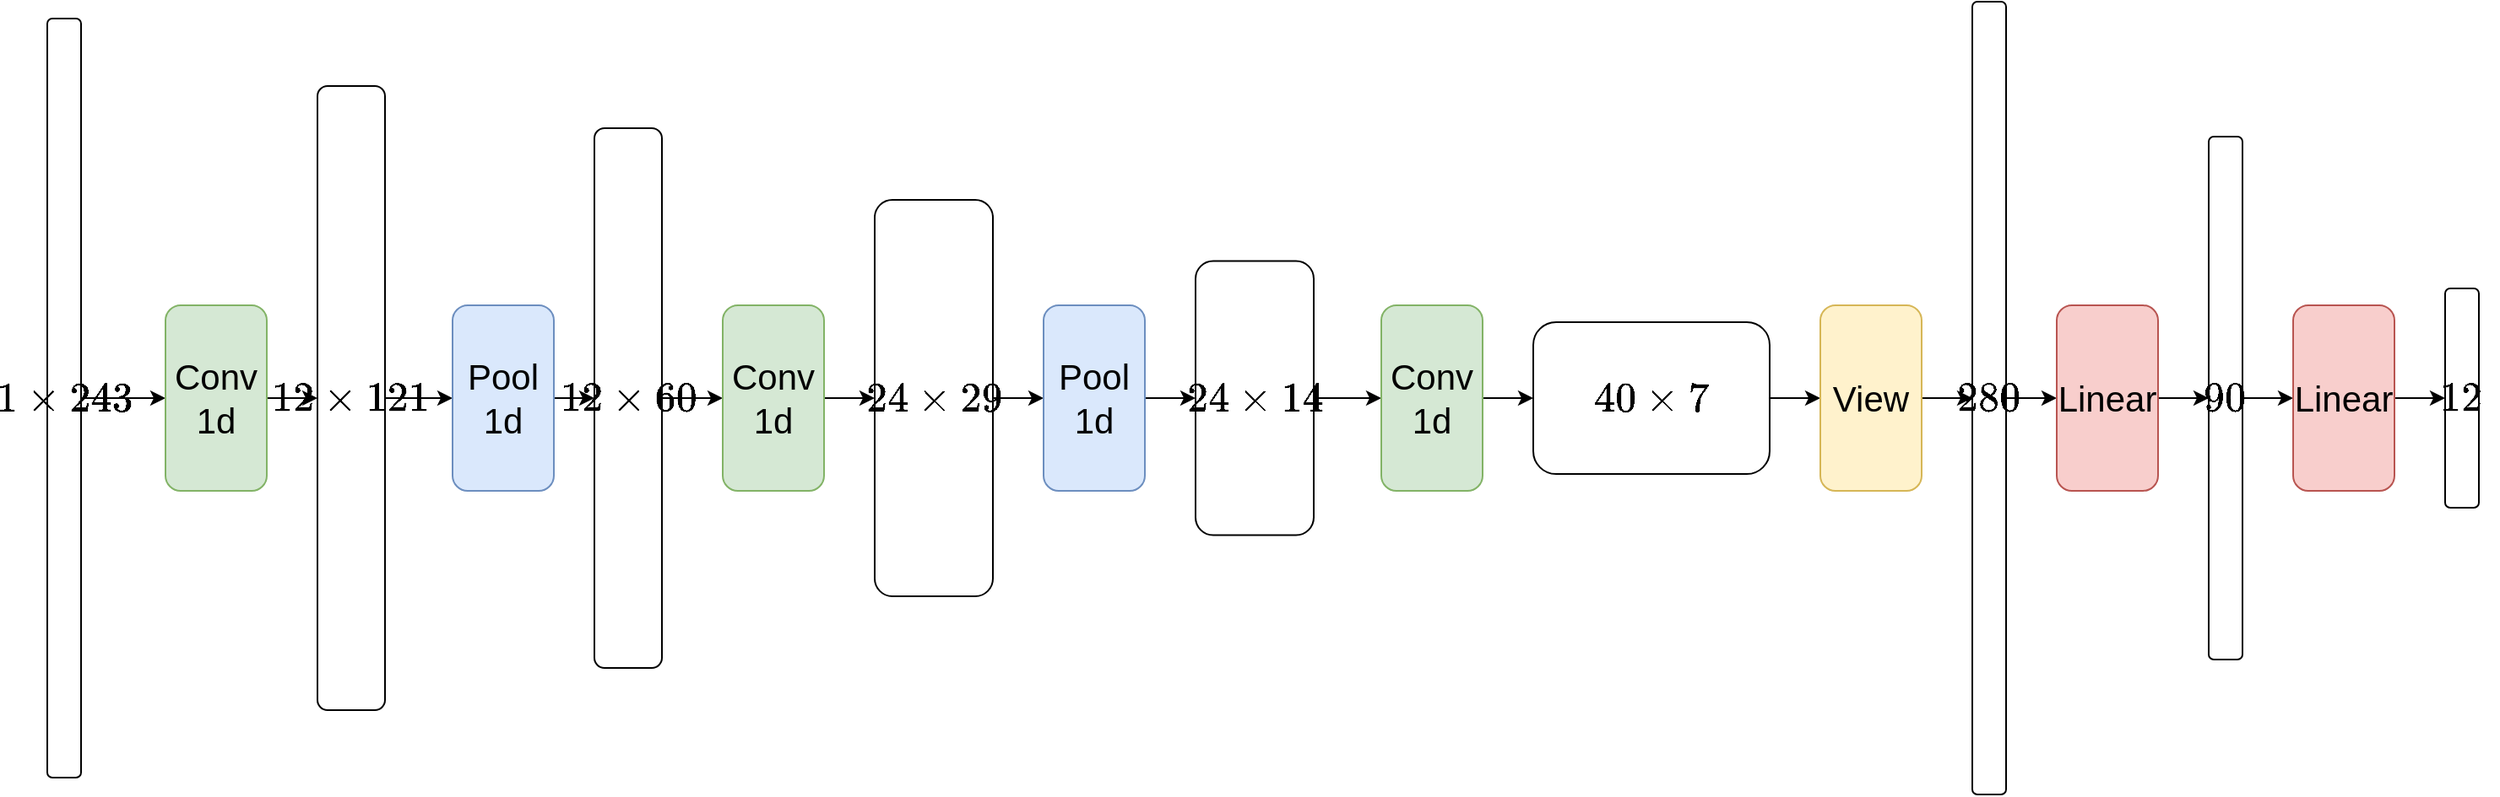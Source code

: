 <mxfile version="19.0.0" type="github">
  <diagram id="W2HWCewwAggoOsEGd6kA" name="Page-1">
    <mxGraphModel dx="1038" dy="571" grid="1" gridSize="10" guides="1" tooltips="1" connect="1" arrows="1" fold="1" page="1" pageScale="1" pageWidth="827" pageHeight="1169" math="1" shadow="0">
      <root>
        <mxCell id="0" />
        <mxCell id="1" parent="0" />
        <mxCell id="Y6VAGOzUiud-aJ9ZeJjK-3" value="" style="edgeStyle=orthogonalEdgeStyle;rounded=0;orthogonalLoop=1;jettySize=auto;html=1;fontSize=21;" edge="1" parent="1" source="Y6VAGOzUiud-aJ9ZeJjK-1" target="Y6VAGOzUiud-aJ9ZeJjK-2">
          <mxGeometry relative="1" as="geometry" />
        </mxCell>
        <mxCell id="Y6VAGOzUiud-aJ9ZeJjK-1" value="&lt;span style=&quot;font-size: 21px;&quot;&gt;\(1\times 243\)&lt;/span&gt;" style="rounded=1;whiteSpace=wrap;html=1;" vertex="1" parent="1">
          <mxGeometry x="70" y="40" width="20" height="450" as="geometry" />
        </mxCell>
        <mxCell id="Y6VAGOzUiud-aJ9ZeJjK-5" value="" style="edgeStyle=orthogonalEdgeStyle;rounded=0;orthogonalLoop=1;jettySize=auto;html=1;fontSize=21;" edge="1" parent="1" source="Y6VAGOzUiud-aJ9ZeJjK-2" target="Y6VAGOzUiud-aJ9ZeJjK-4">
          <mxGeometry relative="1" as="geometry" />
        </mxCell>
        <mxCell id="Y6VAGOzUiud-aJ9ZeJjK-2" value="&lt;font style=&quot;font-size: 21px;&quot;&gt;Conv 1d&lt;/font&gt;" style="rounded=1;whiteSpace=wrap;html=1;fillColor=#d5e8d4;strokeColor=#82b366;" vertex="1" parent="1">
          <mxGeometry x="140" y="210" width="60" height="110" as="geometry" />
        </mxCell>
        <mxCell id="Y6VAGOzUiud-aJ9ZeJjK-7" value="" style="edgeStyle=orthogonalEdgeStyle;rounded=0;orthogonalLoop=1;jettySize=auto;html=1;fontSize=21;entryX=0;entryY=0.5;entryDx=0;entryDy=0;" edge="1" parent="1" source="Y6VAGOzUiud-aJ9ZeJjK-4" target="Y6VAGOzUiud-aJ9ZeJjK-6">
          <mxGeometry relative="1" as="geometry">
            <mxPoint x="590" y="215" as="targetPoint" />
          </mxGeometry>
        </mxCell>
        <mxCell id="Y6VAGOzUiud-aJ9ZeJjK-4" value="&lt;span style=&quot;font-size: 21px;&quot;&gt;\(12\times 121\)&lt;/span&gt;" style="rounded=1;whiteSpace=wrap;html=1;" vertex="1" parent="1">
          <mxGeometry x="230" y="80" width="40" height="370" as="geometry" />
        </mxCell>
        <mxCell id="Y6VAGOzUiud-aJ9ZeJjK-9" value="" style="edgeStyle=orthogonalEdgeStyle;rounded=0;orthogonalLoop=1;jettySize=auto;html=1;fontSize=21;" edge="1" parent="1" source="Y6VAGOzUiud-aJ9ZeJjK-6" target="Y6VAGOzUiud-aJ9ZeJjK-8">
          <mxGeometry relative="1" as="geometry" />
        </mxCell>
        <mxCell id="Y6VAGOzUiud-aJ9ZeJjK-6" value="&lt;font style=&quot;font-size: 21px;&quot;&gt;Pool 1d&lt;/font&gt;" style="rounded=1;whiteSpace=wrap;html=1;fillColor=#dae8fc;strokeColor=#6c8ebf;" vertex="1" parent="1">
          <mxGeometry x="310" y="210" width="60" height="110" as="geometry" />
        </mxCell>
        <mxCell id="Y6VAGOzUiud-aJ9ZeJjK-11" value="" style="edgeStyle=orthogonalEdgeStyle;rounded=0;orthogonalLoop=1;jettySize=auto;html=1;fontSize=21;" edge="1" parent="1" source="Y6VAGOzUiud-aJ9ZeJjK-8" target="Y6VAGOzUiud-aJ9ZeJjK-10">
          <mxGeometry relative="1" as="geometry" />
        </mxCell>
        <mxCell id="Y6VAGOzUiud-aJ9ZeJjK-8" value="&lt;span style=&quot;font-size: 21px;&quot;&gt;\(12\times 60\)&lt;/span&gt;" style="rounded=1;whiteSpace=wrap;html=1;" vertex="1" parent="1">
          <mxGeometry x="394" y="105" width="40" height="320" as="geometry" />
        </mxCell>
        <mxCell id="Y6VAGOzUiud-aJ9ZeJjK-13" value="" style="edgeStyle=orthogonalEdgeStyle;rounded=0;orthogonalLoop=1;jettySize=auto;html=1;fontSize=21;" edge="1" parent="1" source="Y6VAGOzUiud-aJ9ZeJjK-10" target="Y6VAGOzUiud-aJ9ZeJjK-12">
          <mxGeometry relative="1" as="geometry" />
        </mxCell>
        <mxCell id="Y6VAGOzUiud-aJ9ZeJjK-10" value="&lt;font style=&quot;font-size: 21px;&quot;&gt;Conv 1d&lt;/font&gt;" style="rounded=1;whiteSpace=wrap;html=1;fillColor=#d5e8d4;strokeColor=#82b366;" vertex="1" parent="1">
          <mxGeometry x="470" y="210" width="60" height="110" as="geometry" />
        </mxCell>
        <mxCell id="Y6VAGOzUiud-aJ9ZeJjK-15" value="" style="edgeStyle=orthogonalEdgeStyle;rounded=0;orthogonalLoop=1;jettySize=auto;html=1;fontSize=21;" edge="1" parent="1" source="Y6VAGOzUiud-aJ9ZeJjK-12" target="Y6VAGOzUiud-aJ9ZeJjK-14">
          <mxGeometry relative="1" as="geometry" />
        </mxCell>
        <mxCell id="Y6VAGOzUiud-aJ9ZeJjK-12" value="&lt;span style=&quot;font-size: 21px;&quot;&gt;\(24\times 29\)&lt;/span&gt;" style="rounded=1;whiteSpace=wrap;html=1;" vertex="1" parent="1">
          <mxGeometry x="560" y="147.5" width="70" height="235" as="geometry" />
        </mxCell>
        <mxCell id="Y6VAGOzUiud-aJ9ZeJjK-17" value="" style="edgeStyle=orthogonalEdgeStyle;rounded=0;orthogonalLoop=1;jettySize=auto;html=1;fontSize=21;" edge="1" parent="1" source="Y6VAGOzUiud-aJ9ZeJjK-14" target="Y6VAGOzUiud-aJ9ZeJjK-16">
          <mxGeometry relative="1" as="geometry" />
        </mxCell>
        <mxCell id="Y6VAGOzUiud-aJ9ZeJjK-14" value="&lt;font style=&quot;font-size: 21px;&quot;&gt;Pool 1d&lt;/font&gt;" style="rounded=1;whiteSpace=wrap;html=1;fillColor=#dae8fc;strokeColor=#6c8ebf;" vertex="1" parent="1">
          <mxGeometry x="660" y="210" width="60" height="110" as="geometry" />
        </mxCell>
        <mxCell id="Y6VAGOzUiud-aJ9ZeJjK-19" value="" style="edgeStyle=orthogonalEdgeStyle;rounded=0;orthogonalLoop=1;jettySize=auto;html=1;fontSize=21;" edge="1" parent="1" source="Y6VAGOzUiud-aJ9ZeJjK-16" target="Y6VAGOzUiud-aJ9ZeJjK-18">
          <mxGeometry relative="1" as="geometry" />
        </mxCell>
        <mxCell id="Y6VAGOzUiud-aJ9ZeJjK-16" value="&lt;span style=&quot;font-size: 21px;&quot;&gt;\(24\times 14\)&lt;/span&gt;" style="rounded=1;whiteSpace=wrap;html=1;" vertex="1" parent="1">
          <mxGeometry x="750" y="183.75" width="70" height="162.5" as="geometry" />
        </mxCell>
        <mxCell id="Y6VAGOzUiud-aJ9ZeJjK-21" value="" style="edgeStyle=orthogonalEdgeStyle;rounded=0;orthogonalLoop=1;jettySize=auto;html=1;fontSize=21;" edge="1" parent="1" source="Y6VAGOzUiud-aJ9ZeJjK-18" target="Y6VAGOzUiud-aJ9ZeJjK-20">
          <mxGeometry relative="1" as="geometry" />
        </mxCell>
        <mxCell id="Y6VAGOzUiud-aJ9ZeJjK-18" value="&lt;font style=&quot;font-size: 21px;&quot;&gt;Conv 1d&lt;/font&gt;" style="rounded=1;whiteSpace=wrap;html=1;fillColor=#d5e8d4;strokeColor=#82b366;" vertex="1" parent="1">
          <mxGeometry x="860" y="210" width="60" height="110" as="geometry" />
        </mxCell>
        <mxCell id="Y6VAGOzUiud-aJ9ZeJjK-23" value="" style="edgeStyle=orthogonalEdgeStyle;rounded=0;orthogonalLoop=1;jettySize=auto;html=1;fontSize=21;" edge="1" parent="1" source="Y6VAGOzUiud-aJ9ZeJjK-20" target="Y6VAGOzUiud-aJ9ZeJjK-22">
          <mxGeometry relative="1" as="geometry" />
        </mxCell>
        <mxCell id="Y6VAGOzUiud-aJ9ZeJjK-20" value="&lt;span style=&quot;font-size: 21px;&quot;&gt;\(40\times 7\)&lt;/span&gt;" style="rounded=1;whiteSpace=wrap;html=1;" vertex="1" parent="1">
          <mxGeometry x="950" y="220" width="140" height="90" as="geometry" />
        </mxCell>
        <mxCell id="Y6VAGOzUiud-aJ9ZeJjK-27" value="" style="edgeStyle=orthogonalEdgeStyle;rounded=0;orthogonalLoop=1;jettySize=auto;html=1;fontSize=21;" edge="1" parent="1" source="Y6VAGOzUiud-aJ9ZeJjK-22" target="Y6VAGOzUiud-aJ9ZeJjK-26">
          <mxGeometry relative="1" as="geometry" />
        </mxCell>
        <mxCell id="Y6VAGOzUiud-aJ9ZeJjK-22" value="&lt;span style=&quot;font-size: 21px;&quot;&gt;View&lt;/span&gt;" style="rounded=1;whiteSpace=wrap;html=1;fillColor=#fff2cc;strokeColor=#d6b656;" vertex="1" parent="1">
          <mxGeometry x="1120" y="210" width="60" height="110" as="geometry" />
        </mxCell>
        <mxCell id="Y6VAGOzUiud-aJ9ZeJjK-29" value="" style="edgeStyle=orthogonalEdgeStyle;rounded=0;orthogonalLoop=1;jettySize=auto;html=1;fontSize=21;" edge="1" parent="1" source="Y6VAGOzUiud-aJ9ZeJjK-26" target="Y6VAGOzUiud-aJ9ZeJjK-28">
          <mxGeometry relative="1" as="geometry" />
        </mxCell>
        <mxCell id="Y6VAGOzUiud-aJ9ZeJjK-26" value="&lt;span style=&quot;font-size: 21px;&quot;&gt;\(280\)&lt;/span&gt;" style="rounded=1;whiteSpace=wrap;html=1;" vertex="1" parent="1">
          <mxGeometry x="1210" y="30" width="20" height="470" as="geometry" />
        </mxCell>
        <mxCell id="Y6VAGOzUiud-aJ9ZeJjK-32" value="" style="edgeStyle=orthogonalEdgeStyle;rounded=0;orthogonalLoop=1;jettySize=auto;html=1;fontSize=21;" edge="1" parent="1" source="Y6VAGOzUiud-aJ9ZeJjK-28" target="Y6VAGOzUiud-aJ9ZeJjK-31">
          <mxGeometry relative="1" as="geometry" />
        </mxCell>
        <mxCell id="Y6VAGOzUiud-aJ9ZeJjK-28" value="&lt;span style=&quot;font-size: 21px;&quot;&gt;Linear&lt;/span&gt;" style="rounded=1;whiteSpace=wrap;html=1;fillColor=#f8cecc;strokeColor=#b85450;" vertex="1" parent="1">
          <mxGeometry x="1260" y="210" width="60" height="110" as="geometry" />
        </mxCell>
        <mxCell id="Y6VAGOzUiud-aJ9ZeJjK-35" value="" style="edgeStyle=orthogonalEdgeStyle;rounded=0;orthogonalLoop=1;jettySize=auto;html=1;fontSize=21;" edge="1" parent="1" source="Y6VAGOzUiud-aJ9ZeJjK-31" target="Y6VAGOzUiud-aJ9ZeJjK-33">
          <mxGeometry relative="1" as="geometry" />
        </mxCell>
        <mxCell id="Y6VAGOzUiud-aJ9ZeJjK-31" value="&lt;span style=&quot;font-size: 21px;&quot;&gt;\(90\)&lt;/span&gt;" style="rounded=1;whiteSpace=wrap;html=1;" vertex="1" parent="1">
          <mxGeometry x="1350" y="110" width="20" height="310" as="geometry" />
        </mxCell>
        <mxCell id="Y6VAGOzUiud-aJ9ZeJjK-36" value="" style="edgeStyle=orthogonalEdgeStyle;rounded=0;orthogonalLoop=1;jettySize=auto;html=1;fontSize=21;" edge="1" parent="1" source="Y6VAGOzUiud-aJ9ZeJjK-33" target="Y6VAGOzUiud-aJ9ZeJjK-34">
          <mxGeometry relative="1" as="geometry" />
        </mxCell>
        <mxCell id="Y6VAGOzUiud-aJ9ZeJjK-33" value="&lt;span style=&quot;font-size: 21px;&quot;&gt;Linear&lt;/span&gt;" style="rounded=1;whiteSpace=wrap;html=1;fillColor=#f8cecc;strokeColor=#b85450;" vertex="1" parent="1">
          <mxGeometry x="1400" y="210" width="60" height="110" as="geometry" />
        </mxCell>
        <mxCell id="Y6VAGOzUiud-aJ9ZeJjK-34" value="&lt;span style=&quot;font-size: 21px;&quot;&gt;\(12\)&lt;/span&gt;" style="rounded=1;whiteSpace=wrap;html=1;" vertex="1" parent="1">
          <mxGeometry x="1490" y="200" width="20" height="130" as="geometry" />
        </mxCell>
      </root>
    </mxGraphModel>
  </diagram>
</mxfile>
